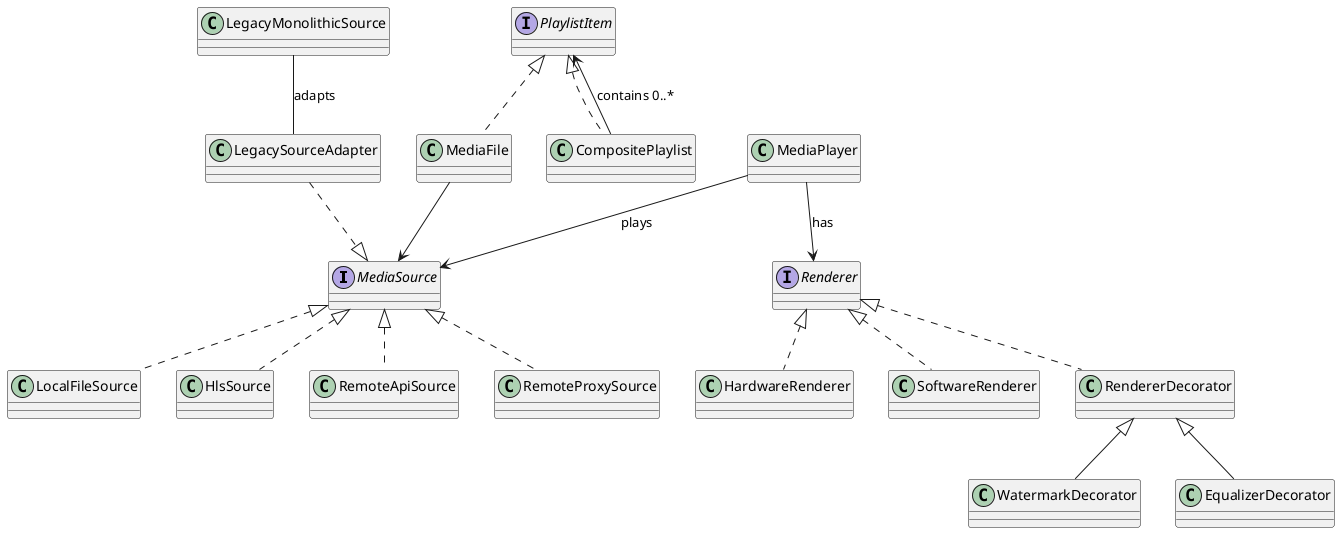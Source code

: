 @startuml
interface MediaSource
class LocalFileSource
class HlsSource
class RemoteApiSource
class LegacyMonolithicSource
class LegacySourceAdapter
class RemoteProxySource

MediaSource <|.. LocalFileSource
MediaSource <|.. HlsSource
MediaSource <|.. RemoteApiSource
LegacyMonolithicSource -- LegacySourceAdapter : adapts
LegacySourceAdapter ..|> MediaSource
MediaSource <|.. RemoteProxySource

interface Renderer
class HardwareRenderer
class SoftwareRenderer
class RendererDecorator
class WatermarkDecorator
class EqualizerDecorator

Renderer <|.. HardwareRenderer
Renderer <|.. SoftwareRenderer
Renderer <|.. RendererDecorator
RendererDecorator <|-- WatermarkDecorator
RendererDecorator <|-- EqualizerDecorator

interface PlaylistItem
class MediaFile
class CompositePlaylist

PlaylistItem <|.. MediaFile
PlaylistItem <|.. CompositePlaylist
MediaFile --> MediaSource
CompositePlaylist --> PlaylistItem : contains 0..*

class MediaPlayer
MediaPlayer --> Renderer : has
MediaPlayer --> MediaSource : plays
@enduml
